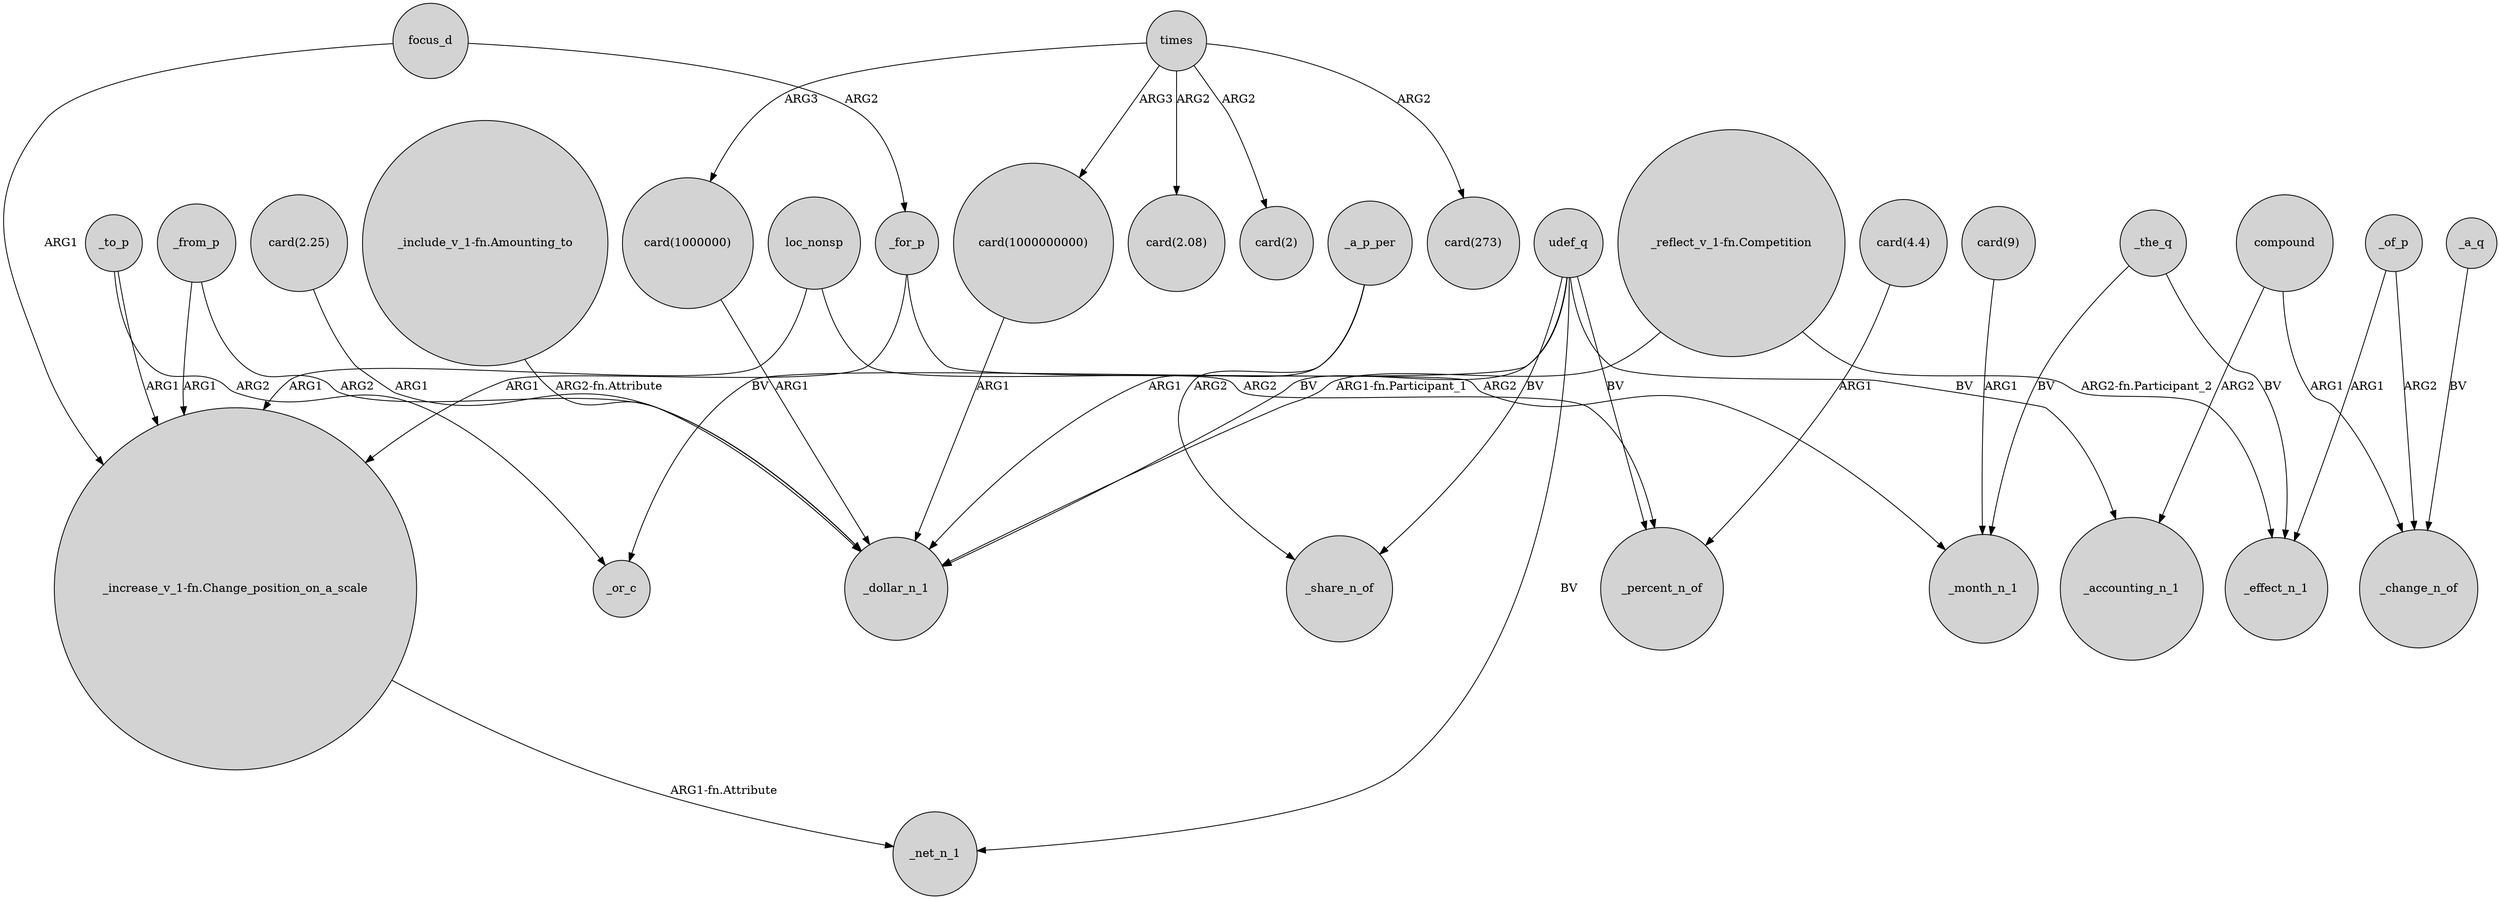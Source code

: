 digraph {
	node [shape=circle style=filled]
	_for_p -> "_increase_v_1-fn.Change_position_on_a_scale" [label=ARG1]
	"card(1000000000)" -> _dollar_n_1 [label=ARG1]
	_to_p -> _or_c [label=ARG2]
	_of_p -> _effect_n_1 [label=ARG1]
	times -> "card(273)" [label=ARG2]
	"card(2.25)" -> _dollar_n_1 [label=ARG1]
	focus_d -> "_increase_v_1-fn.Change_position_on_a_scale" [label=ARG1]
	_the_q -> _month_n_1 [label=BV]
	times -> "card(1000000)" [label=ARG3]
	_to_p -> "_increase_v_1-fn.Change_position_on_a_scale" [label=ARG1]
	_of_p -> _change_n_of [label=ARG2]
	times -> "card(1000000000)" [label=ARG3]
	times -> "card(2.08)" [label=ARG2]
	udef_q -> _or_c [label=BV]
	"_include_v_1-fn.Amounting_to" -> _dollar_n_1 [label="ARG2-fn.Attribute"]
	_the_q -> _effect_n_1 [label=BV]
	"_reflect_v_1-fn.Competition" -> _dollar_n_1 [label="ARG1-fn.Participant_1"]
	_a_p_per -> _share_n_of [label=ARG2]
	udef_q -> _percent_n_of [label=BV]
	udef_q -> _share_n_of [label=BV]
	udef_q -> _net_n_1 [label=BV]
	_from_p -> "_increase_v_1-fn.Change_position_on_a_scale" [label=ARG1]
	udef_q -> _dollar_n_1 [label=BV]
	"card(1000000)" -> _dollar_n_1 [label=ARG1]
	compound -> _change_n_of [label=ARG1]
	_a_q -> _change_n_of [label=BV]
	_a_p_per -> _dollar_n_1 [label=ARG1]
	"_increase_v_1-fn.Change_position_on_a_scale" -> _net_n_1 [label="ARG1-fn.Attribute"]
	compound -> _accounting_n_1 [label=ARG2]
	udef_q -> _accounting_n_1 [label=BV]
	"card(9)" -> _month_n_1 [label=ARG1]
	"card(4.4)" -> _percent_n_of [label=ARG1]
	focus_d -> _for_p [label=ARG2]
	"_reflect_v_1-fn.Competition" -> _effect_n_1 [label="ARG2-fn.Participant_2"]
	loc_nonsp -> "_increase_v_1-fn.Change_position_on_a_scale" [label=ARG1]
	_from_p -> _dollar_n_1 [label=ARG2]
	_for_p -> _month_n_1 [label=ARG2]
	times -> "card(2)" [label=ARG2]
	loc_nonsp -> _percent_n_of [label=ARG2]
}
